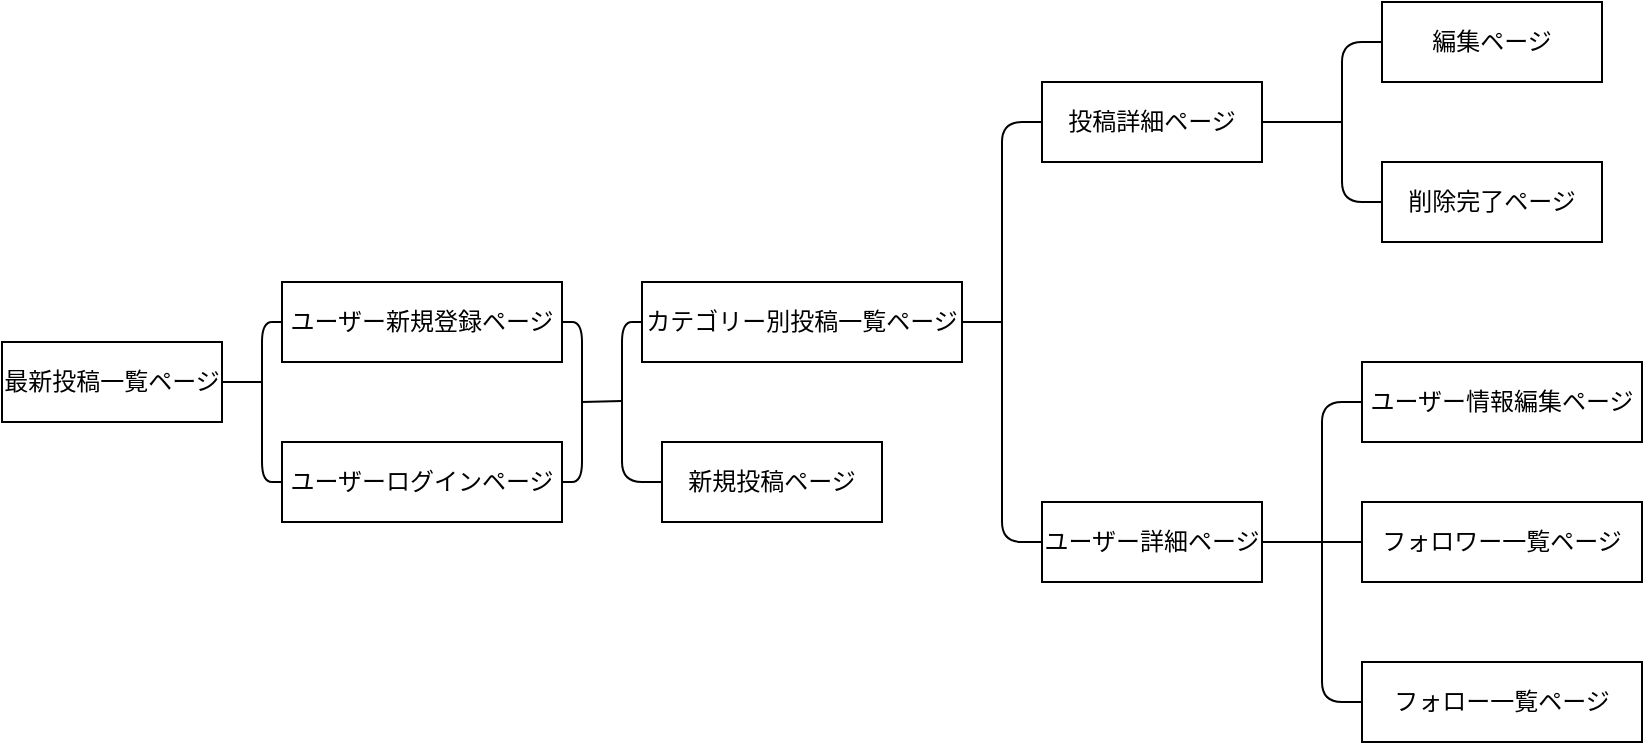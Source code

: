 <mxfile>
    <diagram id="vsw-Eq5kBKqwqIjemaPz" name="ページ1">
        <mxGraphModel dx="976" dy="682" grid="1" gridSize="10" guides="1" tooltips="1" connect="1" arrows="1" fold="1" page="1" pageScale="1" pageWidth="827" pageHeight="1169" math="0" shadow="0">
            <root>
                <mxCell id="0"/>
                <mxCell id="1" parent="0"/>
                <mxCell id="18" style="edgeStyle=none;html=1;exitX=1;exitY=0.5;exitDx=0;exitDy=0;endArrow=none;endFill=0;" edge="1" parent="1" source="2">
                    <mxGeometry relative="1" as="geometry">
                        <mxPoint x="130" y="270" as="targetPoint"/>
                    </mxGeometry>
                </mxCell>
                <mxCell id="2" value="最新投稿一覧ページ" style="whiteSpace=wrap;html=1;align=center;" parent="1" vertex="1">
                    <mxGeometry y="250" width="110" height="40" as="geometry"/>
                </mxCell>
                <mxCell id="28" style="edgeStyle=orthogonalEdgeStyle;html=1;exitX=0;exitY=0.5;exitDx=0;exitDy=0;entryX=0;entryY=0.5;entryDx=0;entryDy=0;endArrow=none;endFill=0;" edge="1" parent="1" source="3" target="4">
                    <mxGeometry relative="1" as="geometry">
                        <Array as="points">
                            <mxPoint x="130" y="240"/>
                            <mxPoint x="130" y="320"/>
                        </Array>
                    </mxGeometry>
                </mxCell>
                <mxCell id="29" style="edgeStyle=orthogonalEdgeStyle;html=1;exitX=1;exitY=0.5;exitDx=0;exitDy=0;entryX=1;entryY=0.5;entryDx=0;entryDy=0;endArrow=none;endFill=0;" edge="1" parent="1" source="3" target="4">
                    <mxGeometry relative="1" as="geometry"/>
                </mxCell>
                <mxCell id="3" value="ユーザー新規登録ページ" style="whiteSpace=wrap;html=1;align=center;" vertex="1" parent="1">
                    <mxGeometry x="140" y="220" width="140" height="40" as="geometry"/>
                </mxCell>
                <mxCell id="4" value="ユーザーログインページ" style="whiteSpace=wrap;html=1;align=center;" vertex="1" parent="1">
                    <mxGeometry x="140" y="300" width="140" height="40" as="geometry"/>
                </mxCell>
                <mxCell id="5" value="ユーザー詳細ページ" style="whiteSpace=wrap;html=1;align=center;" vertex="1" parent="1">
                    <mxGeometry x="520" y="330" width="110" height="40" as="geometry"/>
                </mxCell>
                <mxCell id="21" style="edgeStyle=orthogonalEdgeStyle;html=1;exitX=0;exitY=0.5;exitDx=0;exitDy=0;entryX=0;entryY=0.5;entryDx=0;entryDy=0;endArrow=none;endFill=0;" edge="1" parent="1" source="7" target="15">
                    <mxGeometry relative="1" as="geometry"/>
                </mxCell>
                <mxCell id="7" value="カテゴリー別投稿一覧ページ" style="whiteSpace=wrap;html=1;align=center;" vertex="1" parent="1">
                    <mxGeometry x="320" y="220" width="160" height="40" as="geometry"/>
                </mxCell>
                <mxCell id="30" style="edgeStyle=orthogonalEdgeStyle;html=1;exitX=0;exitY=0.5;exitDx=0;exitDy=0;entryX=0;entryY=0.5;entryDx=0;entryDy=0;endArrow=none;endFill=0;" edge="1" parent="1" source="8" target="5">
                    <mxGeometry relative="1" as="geometry">
                        <Array as="points">
                            <mxPoint x="500" y="140"/>
                            <mxPoint x="500" y="350"/>
                        </Array>
                    </mxGeometry>
                </mxCell>
                <mxCell id="8" value="投稿詳細ページ" style="whiteSpace=wrap;html=1;align=center;" vertex="1" parent="1">
                    <mxGeometry x="520" y="120" width="110" height="40" as="geometry"/>
                </mxCell>
                <mxCell id="33" style="edgeStyle=orthogonalEdgeStyle;html=1;exitX=0;exitY=0.5;exitDx=0;exitDy=0;entryX=0;entryY=0.5;entryDx=0;entryDy=0;endArrow=none;endFill=0;" edge="1" parent="1" source="9" target="10">
                    <mxGeometry relative="1" as="geometry">
                        <Array as="points">
                            <mxPoint x="670" y="100"/>
                            <mxPoint x="670" y="180"/>
                        </Array>
                    </mxGeometry>
                </mxCell>
                <mxCell id="9" value="編集ページ" style="whiteSpace=wrap;html=1;align=center;" vertex="1" parent="1">
                    <mxGeometry x="690" y="80" width="110" height="40" as="geometry"/>
                </mxCell>
                <mxCell id="10" value="削除完了ページ" style="whiteSpace=wrap;html=1;align=center;" vertex="1" parent="1">
                    <mxGeometry x="690" y="160" width="110" height="40" as="geometry"/>
                </mxCell>
                <mxCell id="36" style="edgeStyle=orthogonalEdgeStyle;html=1;exitX=0;exitY=0.5;exitDx=0;exitDy=0;entryX=0;entryY=0.5;entryDx=0;entryDy=0;endArrow=none;endFill=0;" edge="1" parent="1" source="11" target="17">
                    <mxGeometry relative="1" as="geometry">
                        <Array as="points">
                            <mxPoint x="660" y="280"/>
                            <mxPoint x="660" y="430"/>
                        </Array>
                    </mxGeometry>
                </mxCell>
                <mxCell id="11" value="ユーザー情報編集ページ" style="whiteSpace=wrap;html=1;align=center;" vertex="1" parent="1">
                    <mxGeometry x="680" y="260" width="140" height="40" as="geometry"/>
                </mxCell>
                <mxCell id="15" value="新規投稿ページ" style="whiteSpace=wrap;html=1;align=center;" vertex="1" parent="1">
                    <mxGeometry x="330" y="300" width="110" height="40" as="geometry"/>
                </mxCell>
                <mxCell id="16" value="フォロワー一覧ページ" style="whiteSpace=wrap;html=1;align=center;" vertex="1" parent="1">
                    <mxGeometry x="680" y="330" width="140" height="40" as="geometry"/>
                </mxCell>
                <mxCell id="17" value="フォロー一覧ページ" style="whiteSpace=wrap;html=1;align=center;" vertex="1" parent="1">
                    <mxGeometry x="680" y="410" width="140" height="40" as="geometry"/>
                </mxCell>
                <mxCell id="22" value="" style="endArrow=none;html=1;rounded=0;" edge="1" parent="1">
                    <mxGeometry relative="1" as="geometry">
                        <mxPoint x="290" y="280" as="sourcePoint"/>
                        <mxPoint x="310" y="279.5" as="targetPoint"/>
                    </mxGeometry>
                </mxCell>
                <mxCell id="26" style="edgeStyle=orthogonalEdgeStyle;html=1;exitX=0;exitY=0.5;exitDx=0;exitDy=0;entryX=0;entryY=0.75;entryDx=0;entryDy=0;endArrow=none;endFill=0;" edge="1" parent="1" source="3" target="3">
                    <mxGeometry relative="1" as="geometry"/>
                </mxCell>
                <mxCell id="31" value="" style="endArrow=none;html=1;rounded=0;exitX=1;exitY=0.5;exitDx=0;exitDy=0;" edge="1" parent="1" source="7">
                    <mxGeometry relative="1" as="geometry">
                        <mxPoint x="300" y="290" as="sourcePoint"/>
                        <mxPoint x="500" y="240" as="targetPoint"/>
                        <Array as="points"/>
                    </mxGeometry>
                </mxCell>
                <mxCell id="37" value="" style="endArrow=none;html=1;rounded=0;exitX=1;exitY=0.5;exitDx=0;exitDy=0;" edge="1" parent="1" source="8">
                    <mxGeometry relative="1" as="geometry">
                        <mxPoint x="500" y="310" as="sourcePoint"/>
                        <mxPoint x="670" y="140" as="targetPoint"/>
                    </mxGeometry>
                </mxCell>
                <mxCell id="38" value="" style="endArrow=none;html=1;rounded=0;entryX=0;entryY=0.5;entryDx=0;entryDy=0;exitX=1;exitY=0.5;exitDx=0;exitDy=0;" edge="1" parent="1" source="5" target="16">
                    <mxGeometry relative="1" as="geometry">
                        <mxPoint x="470" y="310" as="sourcePoint"/>
                        <mxPoint x="550" y="310" as="targetPoint"/>
                    </mxGeometry>
                </mxCell>
            </root>
        </mxGraphModel>
    </diagram>
</mxfile>